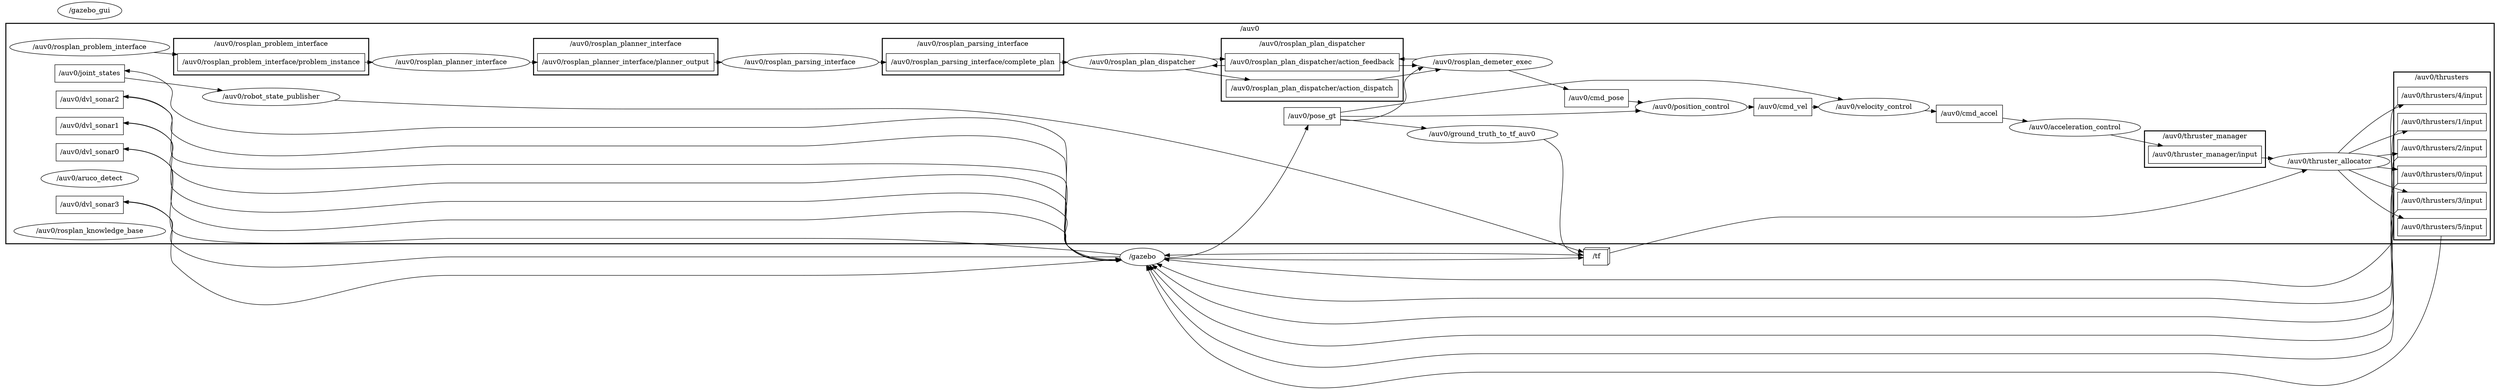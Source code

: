 digraph graphname {
	graph [bb="0,0,5118.5,793.61",
		compound=True,
		rank=same,
		rankdir=LR,
		ranksep=0.2
	];
	node [label="\N"];
	subgraph cluster___auv0 {
		graph [bb="8,296.61,5110.5,749.61",
			compound=True,
			label="/auv0",
			lheight=0.21,
			lp="2559.2,738.11",
			lwidth=0.56,
			rank=same,
			rankdir=LR,
			ranksep=0.2,
			style=bold
		];
		subgraph cluster___auv0__thrusters {
			graph [bb="4904.5,304.61,5102.5,649.61",
				compound=True,
				label="/auv0/thrusters",
				lheight=0.21,
				lp="5003.5,638.11",
				lwidth=1.54,
				rank=same,
				rankdir=LR,
				ranksep=0.2,
				style=bold
			];
			t___auv0__thrusters__4__input			 [URL=topic_3A__auv0__thrusters__4__input,
				height=0.5,
				label="/auv0/thrusters/4/input",
				pos="5003.5,600.61",
				shape=box,
				tooltip="topic:/auv0/thrusters/4/input",
				width=2.5278];
			t___auv0__thrusters__1__input			 [URL=topic_3A__auv0__thrusters__1__input,
				height=0.5,
				label="/auv0/thrusters/1/input",
				pos="5003.5,546.61",
				shape=box,
				tooltip="topic:/auv0/thrusters/1/input",
				width=2.5278];
			t___auv0__thrusters__2__input			 [URL=topic_3A__auv0__thrusters__2__input,
				height=0.5,
				label="/auv0/thrusters/2/input",
				pos="5003.5,492.61",
				shape=box,
				tooltip="topic:/auv0/thrusters/2/input",
				width=2.5278];
			t___auv0__thrusters__0__input			 [URL=topic_3A__auv0__thrusters__0__input,
				height=0.5,
				label="/auv0/thrusters/0/input",
				pos="5003.5,438.61",
				shape=box,
				tooltip="topic:/auv0/thrusters/0/input",
				width=2.5278];
			t___auv0__thrusters__3__input			 [URL=topic_3A__auv0__thrusters__3__input,
				height=0.5,
				label="/auv0/thrusters/3/input",
				pos="5003.5,384.61",
				shape=box,
				tooltip="topic:/auv0/thrusters/3/input",
				width=2.5278];
			t___auv0__thrusters__5__input			 [URL=topic_3A__auv0__thrusters__5__input,
				height=0.5,
				label="/auv0/thrusters/5/input",
				pos="5003.5,330.61",
				shape=box,
				tooltip="topic:/auv0/thrusters/5/input",
				width=2.5278];
		}
		subgraph cluster___auv0__rosplan_parsing_interface {
			graph [bb="1805,643.61,2177,718.61",
				compound=True,
				label="/auv0/rosplan_parsing_interface",
				lheight=0.21,
				lp="1991,707.11",
				lwidth=3.21,
				rank=same,
				rankdir=LR,
				ranksep=0.2,
				style=bold
			];
			t___auv0__rosplan_parsing_interface__complete_plan			 [URL=topic_3A__auv0__rosplan_parsing_interface__complete_plan,
				height=0.5,
				label="/auv0/rosplan_parsing_interface/complete_plan",
				pos="1991,669.61",
				shape=box,
				tooltip="topic:/auv0/rosplan_parsing_interface/complete_plan",
				width=4.9444];
		}
		subgraph cluster___auv0__thruster_manager {
			graph [bb="4393.5,453.61,4641.5,528.61",
				compound=True,
				label="/auv0/thruster_manager",
				lheight=0.21,
				lp="4517.5,517.11",
				lwidth=2.42,
				rank=same,
				rankdir=LR,
				ranksep=0.2,
				style=bold
			];
			t___auv0__thruster_manager__input			 [URL=topic_3A__auv0__thruster_manager__input,
				height=0.5,
				label="/auv0/thruster_manager/input",
				pos="4517.5,479.61",
				shape=box,
				tooltip="topic:/auv0/thruster_manager/input",
				width=3.2222];
		}
		subgraph cluster___auv0__rosplan_plan_dispatcher {
			graph [bb="2499.8,589.61,2872.8,718.61",
				compound=True,
				label="/auv0/rosplan_plan_dispatcher",
				lheight=0.21,
				lp="2686.3,707.11",
				lwidth=3.06,
				rank=same,
				rankdir=LR,
				ranksep=0.2,
				style=bold
			];
			t___auv0__rosplan_plan_dispatcher__action_feedback			 [URL=topic_3A__auv0__rosplan_plan_dispatcher__action_feedback,
				height=0.5,
				label="/auv0/rosplan_plan_dispatcher/action_feedback",
				pos="2686.3,669.61",
				shape=box,
				tooltip="topic:/auv0/rosplan_plan_dispatcher/action_feedback",
				width=4.9583];
			t___auv0__rosplan_plan_dispatcher__action_dispatch			 [URL=topic_3A__auv0__rosplan_plan_dispatcher__action_dispatch,
				height=0.5,
				label="/auv0/rosplan_plan_dispatcher/action_dispatch",
				pos="2686.3,615.61",
				shape=box,
				tooltip="topic:/auv0/rosplan_plan_dispatcher/action_dispatch",
				width=4.9028];
		}
		subgraph cluster___auv0__rosplan_planner_interface {
			graph [bb="1089.9,643.61,1467.9,718.61",
				compound=True,
				label="/auv0/rosplan_planner_interface",
				lheight=0.21,
				lp="1278.9,707.11",
				lwidth=3.22,
				rank=same,
				rankdir=LR,
				ranksep=0.2,
				style=bold
			];
			t___auv0__rosplan_planner_interface__planner_output			 [URL=topic_3A__auv0__rosplan_planner_interface__planner_output,
				height=0.5,
				label="/auv0/rosplan_planner_interface/planner_output",
				pos="1278.9,669.61",
				shape=box,
				tooltip="topic:/auv0/rosplan_planner_interface/planner_output",
				width=5.0278];
		}
		subgraph cluster___auv0__rosplan_problem_interface {
			graph [bb="351.57,643.61,751.57,718.61",
				compound=True,
				label="/auv0/rosplan_problem_interface",
				lheight=0.21,
				lp="551.57,707.11",
				lwidth=3.28,
				rank=same,
				rankdir=LR,
				ranksep=0.2,
				style=bold
			];
			t___auv0__rosplan_problem_interface__problem_instance			 [URL=topic_3A__auv0__rosplan_problem_interface__problem_instance,
				height=0.5,
				label="/auv0/rosplan_problem_interface/problem_instance",
				pos="551.57,669.61",
				shape=box,
				tooltip="topic:/auv0/rosplan_problem_interface/problem_instance",
				width=5.3333];
		}
		n___auv0__rosplan_plan_dispatcher		 [URL=__auv0__rosplan_plan_dispatcher,
			height=0.5,
			label="/auv0/rosplan_plan_dispatcher",
			pos="2338.4,669.61",
			shape=ellipse,
			tooltip="/auv0/rosplan_plan_dispatcher",
			width=4.2607];
		t___auv0__rosplan_parsing_interface__complete_plan -> n___auv0__rosplan_plan_dispatcher		 [penwidth=1,
			pos="e,2185,669.61 2169,669.61 2170.9,669.61 2172.7,669.61 2174.5,669.61"];
		n___auv0__thruster_allocator		 [URL=__auv0__thruster_allocator,
			height=0.5,
			label="/auv0/thruster_allocator",
			pos="4773,465.61",
			shape=ellipse,
			tooltip="/auv0/thruster_allocator",
			width=3.4303];
		t___auv0__thruster_manager__input -> n___auv0__thruster_allocator		 [penwidth=1,
			pos="e,4657,471.97 4633.7,473.25 4638,473.01 4642.4,472.77 4646.8,472.53"];
		t___auv0__rosplan_plan_dispatcher__action_feedback -> n___auv0__rosplan_plan_dispatcher		 [penwidth=1,
			pos="e,2481.2,662.96 2507.5,662.87 2502.2,662.87 2496.8,662.88 2491.4,662.91"];
		n___auv0__rosplan_demeter_exec		 [URL=__auv0__rosplan_demeter_exec,
			height=0.5,
			label="/auv0/rosplan_demeter_exec",
			pos="3035.5,669.61",
			shape=ellipse,
			tooltip="/auv0/rosplan_demeter_exec",
			width=3.9899];
		t___auv0__rosplan_plan_dispatcher__action_feedback -> n___auv0__rosplan_demeter_exec		 [penwidth=1,
			pos="e,2901.4,663.03 2865,662.86 2873.8,662.87 2882.6,662.9 2891.3,662.95"];
		t___auv0__rosplan_plan_dispatcher__action_dispatch -> n___auv0__rosplan_demeter_exec		 [penwidth=1,
			pos="e,2949.8,655.06 2813.2,633.63 2833.2,636.57 2853.6,639.63 2872.8,642.61 2894.5,645.99 2917.8,649.76 2939.8,653.4"];
		n___auv0__rosplan_parsing_interface		 [URL=__auv0__rosplan_parsing_interface,
			height=0.5,
			label="/auv0/rosplan_parsing_interface",
			pos="1636.5,669.61",
			shape=ellipse,
			tooltip="/auv0/rosplan_parsing_interface",
			width=4.4593];
		t___auv0__rosplan_planner_interface__planner_output -> n___auv0__rosplan_parsing_interface		 [penwidth=1,
			pos="e,1475.9,669.61 1460.1,669.61 1461.9,669.61 1463.7,669.61 1465.5,669.61"];
		n___auv0__rosplan_planner_interface		 [URL=__auv0__rosplan_planner_interface,
			height=0.5,
			label="/auv0/rosplan_planner_interface",
			pos="920.76,669.61",
			shape=ellipse,
			tooltip="/auv0/rosplan_planner_interface",
			width=4.4774];
		t___auv0__rosplan_problem_interface__problem_instance -> n___auv0__rosplan_planner_interface		 [penwidth=1,
			pos="e,759.46,669.61 743.73,669.61 745.54,669.61 747.35,669.61 749.15,669.61"];
		t___auv0__joint_states		 [URL=topic_3A__auv0__joint_states,
			height=0.5,
			label="/auv0/joint_states",
			pos="179.79,646.61",
			shape=box,
			tooltip="topic:/auv0/joint_states",
			width=1.9861];
		n___auv0__robot_state_publisher		 [URL=__auv0__robot_state_publisher,
			height=0.5,
			label="/auv0/robot_state_publisher",
			pos="551.57,598.61",
			shape=ellipse,
			tooltip="/auv0/robot_state_publisher",
			width=3.9177];
		t___auv0__joint_states -> n___auv0__robot_state_publisher		 [penwidth=1,
			pos="e,452.35,611.42 251.47,637.36 305.54,630.38 380.65,620.68 442.2,612.73"];
		t___auv0__pose_gt		 [URL=topic_3A__auv0__pose_gt,
			height=0.5,
			label="/auv0/pose_gt",
			pos="2686.3,558.61",
			shape=box,
			tooltip="topic:/auv0/pose_gt",
			width=1.6111];
		n___auv0__position_control		 [URL=__auv0__position_control,
			height=0.5,
			label="/auv0/position_control",
			pos="3463.5,577.61",
			shape=ellipse,
			tooltip="/auv0/position_control",
			width=3.1775];
		t___auv0__pose_gt -> n___auv0__position_control		 [penwidth=1,
			pos="e,3360.2,569.88 2744.5,558.45 2858.1,558.36 3117.4,559.31 3335.2,568.61 3340,568.82 3344.9,569.06 3349.9,569.32"];
		n___auv0__velocity_control		 [URL=__auv0__velocity_control,
			height=0.5,
			label="/auv0/velocity_control",
			pos="3838.7,577.61",
			shape=ellipse,
			tooltip="/auv0/velocity_control",
			width=3.1594];
		t___auv0__pose_gt -> n___auv0__velocity_control		 [penwidth=1,
			pos="e,3775.4,592.64 2744.5,566.85 2881.8,586.14 3217.9,632.61 3269.7,632.61 3269.7,632.61 3269.7,632.61 3463.5,632.61 3569.4,632.61 3690.2,610.92 3765.5,594.78"];
		t___auv0__pose_gt -> n___auv0__rosplan_demeter_exec		 [penwidth=1,
			pos="e,2914.2,659.95 2744.7,550.45 2786,548.18 2839.8,552.91 2872.8,585.61 2889.4,602.07 2864.7,620.66 2880.8,637.61 2887.8,644.99 2896,650.91 2905,655.62"];
		n___auv0__ground_truth_to_tf_auv0		 [URL=__auv0__ground_truth_to_tf_auv0,
			height=0.5,
			label="/auv0/ground_truth_to_tf_auv0",
			pos="3035.5,521.61",
			shape=ellipse,
			tooltip="/auv0/ground_truth_to_tf_auv0",
			width=4.2968];
		t___auv0__pose_gt -> n___auv0__ground_truth_to_tf_auv0		 [penwidth=1,
			pos="e,2921.1,533.73 2744.3,552.46 2789.6,547.66 2854.1,540.83 2910.9,534.81"];
		t___auv0__cmd_pose		 [URL=topic_3A__auv0__cmd_pose,
			height=0.5,
			label="/auv0/cmd_pose",
			pos="3269.7,595.61",
			shape=box,
			tooltip="topic:/auv0/cmd_pose",
			width=1.8194];
		t___auv0__cmd_pose -> n___auv0__position_control		 [penwidth=1,
			pos="e,3364.9,586.77 3335.3,589.52 3341.6,588.94 3348,588.34 3354.6,587.73"];
		t___auv0__cmd_vel		 [URL=topic_3A__auv0__cmd_vel,
			height=0.5,
			label="/auv0/cmd_vel",
			pos="3651.4,577.61",
			shape=box,
			tooltip="topic:/auv0/cmd_vel",
			width=1.6528];
		t___auv0__cmd_vel -> n___auv0__velocity_control		 [penwidth=1,
			pos="e,3724.7,577.61 3710.9,577.61 3712.1,577.61 3713.2,577.61 3714.3,577.61"];
		t___auv0__cmd_accel		 [URL=topic_3A__auv0__cmd_accel,
			height=0.5,
			label="/auv0/cmd_accel",
			pos="4034.4,563.61",
			shape=box,
			tooltip="topic:/auv0/cmd_accel",
			width=1.8889];
		n___auv0__acceleration_control		 [URL=__auv0__acceleration_control,
			height=0.5,
			label="/auv0/acceleration_control",
			pos="4251,535.61",
			shape=ellipse,
			tooltip="/auv0/acceleration_control",
			width=3.7372];
		t___auv0__cmd_accel -> n___auv0__acceleration_control		 [penwidth=1,
			pos="e,4154.2,548.13 4102.6,554.79 4115.8,553.09 4129.9,551.27 4144,549.45"];
		t___auv0__dvl_sonar1		 [URL=topic_3A__auv0__dvl_sonar1,
			height=0.5,
			label="/auv0/dvl_sonar1",
			pos="179.79,538.61",
			shape=box,
			tooltip="topic:/auv0/dvl_sonar1",
			width=1.9167];
		t___auv0__dvl_sonar0		 [URL=topic_3A__auv0__dvl_sonar0,
			height=0.5,
			label="/auv0/dvl_sonar0",
			pos="179.79,484.61",
			shape=box,
			tooltip="topic:/auv0/dvl_sonar0",
			width=1.9167];
		t___auv0__dvl_sonar3		 [URL=topic_3A__auv0__dvl_sonar3,
			height=0.5,
			label="/auv0/dvl_sonar3",
			pos="179.79,376.61",
			shape=box,
			tooltip="topic:/auv0/dvl_sonar3",
			width=1.9167];
		t___auv0__dvl_sonar2		 [URL=topic_3A__auv0__dvl_sonar2,
			height=0.5,
			label="/auv0/dvl_sonar2",
			pos="179.79,592.61",
			shape=box,
			tooltip="topic:/auv0/dvl_sonar2",
			width=1.9167];
		n___auv0__aruco_detect		 [URL=__auv0__aruco_detect,
			height=0.5,
			label="/auv0/aruco_detect",
			pos="179.79,430.61",
			shape=ellipse,
			tooltip="/auv0/aruco_detect",
			width=2.7803];
		n___auv0__position_control -> t___auv0__cmd_vel		 [penwidth=1,
			pos="e,3591.5,577.61 3578,577.61 3579.1,577.61 3580.3,577.61 3581.4,577.61"];
		n___auv0__rosplan_planner_interface -> t___auv0__rosplan_planner_interface__planner_output		 [penwidth=1,
			pos="e,1097.7,669.61 1082,669.61 1083.8,669.61 1085.6,669.61 1087.4,669.61"];
		n___auv0__velocity_control -> t___auv0__cmd_accel		 [penwidth=1,
			pos="e,3966.3,568.48 3942.6,570.18 3947.1,569.86 3951.6,569.54 3956.1,569.22"];
		n___auv0__rosplan_plan_dispatcher -> t___auv0__rosplan_plan_dispatcher__action_feedback		 [penwidth=1,
			pos="e,2507.5,676.36 2481.2,676.27 2486.5,676.3 2491.8,676.32 2497.2,676.34"];
		n___auv0__rosplan_plan_dispatcher -> t___auv0__rosplan_plan_dispatcher__action_dispatch		 [penwidth=1,
			pos="e,2559.1,633.65 2425.5,654.69 2449.5,650.66 2475.6,646.38 2499.8,642.61 2515.6,640.14 2532.3,637.62 2548.8,635.17"];
		n___auv0__rosplan_parsing_interface -> t___auv0__rosplan_parsing_interface__complete_plan		 [penwidth=1,
			pos="e,1812.9,669.61 1797.1,669.61 1798.9,669.61 1800.7,669.61 1802.5,669.61"];
		n___auv0__thruster_allocator -> t___auv0__thrusters__4__input		 [penwidth=1,
			pos="e,4925,582.56 4789.9,483.67 4813.5,507.65 4858.3,549.75 4904.5,573.61 4908,575.45 4911.7,577.17 4915.5,578.78"];
		n___auv0__thruster_allocator -> t___auv0__thrusters__1__input		 [penwidth=1,
			pos="e,4933.1,528.58 4811.3,482.83 4837.3,494.13 4872.6,508.76 4904.5,519.61 4910.5,521.67 4916.8,523.67 4923.1,525.6"];
		n___auv0__thruster_allocator -> t___auv0__thrusters__2__input		 [penwidth=1,
			pos="e,4912.2,481.93 4869.4,476.91 4880.3,478.18 4891.3,479.48 4902.3,480.76"];
		n___auv0__thruster_allocator -> t___auv0__thrusters__0__input		 [penwidth=1,
			pos="e,4912.2,449.3 4869.4,454.32 4880.3,453.05 4891.3,451.75 4902.3,450.47"];
		n___auv0__thruster_allocator -> t___auv0__thrusters__3__input		 [penwidth=1,
			pos="e,4933.1,402.65 4811.3,448.39 4837.3,437.1 4872.6,422.46 4904.5,411.61 4910.5,409.56 4916.8,407.55 4923.1,405.62"];
		n___auv0__thruster_allocator -> t___auv0__thrusters__5__input		 [penwidth=1,
			pos="e,4925,348.66 4789.9,447.56 4813.5,423.58 4858.3,381.48 4904.5,357.61 4908,355.78 4911.7,354.06 4915.5,352.45"];
		n___auv0__rosplan_demeter_exec -> t___auv0__rosplan_plan_dispatcher__action_feedback		 [penwidth=1,
			pos="e,2865,676.36 2901.4,676.2 2892.7,676.27 2883.9,676.32 2875,676.34"];
		n___auv0__rosplan_demeter_exec -> t___auv0__cmd_pose		 [penwidth=1,
			pos="e,3212.6,613.63 3088.6,652.82 3122.4,642.14 3166.5,628.22 3202.7,616.79"];
		n___auv0__rosplan_problem_interface		 [URL=__auv0__rosplan_problem_interface,
			height=0.5,
			label="/auv0/rosplan_problem_interface",
			pos="179.79,700.61",
			shape=ellipse,
			tooltip="/auv0/rosplan_problem_interface",
			width=4.5496];
		n___auv0__rosplan_problem_interface -> t___auv0__rosplan_problem_interface__problem_instance		 [penwidth=1,
			pos="e,359.3,685.64 310.34,689.73 323.01,688.67 336.06,687.58 349.22,686.49"];
		n___auv0__rosplan_knowledge_base		 [URL=__auv0__rosplan_knowledge_base,
			height=0.5,
			label="/auv0/rosplan_knowledge_base",
			pos="179.79,322.61",
			shape=ellipse,
			tooltip="/auv0/rosplan_knowledge_base",
			width=4.3149];
		n___auv0__acceleration_control -> t___auv0__thruster_manager__input		 [penwidth=1,
			pos="e,4431.8,497.62 4323.4,520.38 4353.8,514.02 4389.4,506.52 4421.8,499.71"];
	}
	n___gazebo	 [URL=__gazebo,
		height=0.5,
		label="/gazebo",
		pos="2338.4,269.61",
		shape=ellipse,
		tooltip="/gazebo",
		width=1.2818];
	t___auv0__thrusters__4__input -> n___gazebo	 [penwidth=1,
		pos="e,2382.8,264.54 4913.4,582.56 4910.1,579.94 4907.1,576.97 4904.5,573.61 4885.2,549.06 4916.8,316.34 4896.5,292.61 4785,162.53 4688.8,222.61 4517.5,222.61 3035.5,222.61 3035.5,222.61 3035.5,222.61 2795.6,222.61 2510.3,250.67 2392.9,263.43"];
	t___auv0__thrusters__1__input -> n___gazebo	 [penwidth=1,
		pos="e,2367.3,255.48 4913.4,528.57 4910.1,525.95 4907.1,522.98 4904.5,519.61 4893.8,506.01 4908.5,221.06 4896.5,208.61 4837.9,147.83 4601.9,184.61 4517.5,184.61 3035.5,184.61 3035.5,184.61 3035.5,184.61 2797.2,184.61 2733.2,160.55 2499.8,208.61 2456.2,217.59 2408.8,236.71 2376.7,251.16"];
	t___auv0__thrusters__2__input -> n___gazebo	 [penwidth=1,
		pos="e,2357.7,253.2 4913.4,474.57 4910.1,471.94 4907.1,468.98 4904.5,465.61 4894.3,452.72 4907.9,182.41 4896.5,170.61 4837.9,109.88 4601.9,146.61 4517.5,146.61 3035.5,146.61 3035.5,146.61 3035.5,146.61 2797.2,146.61 2727.6,100.75 2499.8,170.61 2448.1,186.47 2396.2,222.84 2365.7,246.8"];
	t___auv0__thrusters__0__input -> n___gazebo	 [penwidth=1,
		pos="e,2352.1,252.08 4913.4,420.56 4910.1,417.94 4907.1,414.97 4904.5,411.61 4885.3,387.24 4918,154.92 4896.5,132.61 4837.8,71.921 4601.9,108.61 4517.5,108.61 3035.5,108.61 3035.5,108.61 3035.5,108.61 2797.2,108.61 2721.6,45.475 2499.8,132.61 2439.9,156.15 2386.4,211.61 2358.6,244.3"];
	t___auv0__thrusters__3__input -> n___gazebo	 [penwidth=1,
		pos="e,2348.2,251.77 4913.4,366.55 4910.1,363.94 4907.1,360.97 4904.5,357.61 4886.4,334.65 4916.8,115.62 4896.5,94.613 4837.8,33.972 4601.9,70.613 4517.5,70.613 3035.5,70.613 3035.5,70.613 3035.5,70.613 2797.2,70.613 2715.9,-5.8848 2499.8,94.613 2431.1,126.55 2378.1,202.42 2353.5,242.97"];
	t___auv0__thrusters__5__input -> n___gazebo	 [penwidth=1,
		pos="e,2345.6,251.64 5002.7,312.3 4999.4,261.67 4982.5,119.42 4896.5,56.613 4760.2,-42.937 4686.3,32.613 4517.5,32.613 3035.5,32.613 3035.5,32.613 3035.5,32.613 2797.2,32.613 2710.8,-54.196 2499.8,56.613 2421.9,97.496 2370.9,194.58 2349.6,242.25"];
	t___auv0__dvl_sonar1 -> n___gazebo	 [penwidth=1,
		pos="e,2295.1,263.27 248.8,545.51 282.22,544.84 320.09,537.39 343.57,511.61 360.67,492.84 333.21,415.16 351.57,397.61 397.31,353.91 857.49,383.61 920.76,383.61 920.76,383.61 920.76,383.61 1636.5,383.61 1696.6,383.61 2132.9,396.52 2177,355.61 2197.7,336.41 2165.3,312.79 2185,292.61 2210.4,266.61 2251.7,261.64 2285,262.75"];
	t___auv0__dvl_sonar0 -> n___gazebo	 [penwidth=1,
		pos="e,2294.1,264.26 248.99,491.3 282.25,490.52 319.92,483.05 343.57,457.61 356.94,443.23 337.35,383.16 351.57,369.61 443.23,282.29 794.16,345.61 920.76,345.61 920.76,345.61 920.76,345.61 1636.5,345.61 1756.7,345.61 2083,396.56 2177,321.61 2187.5,313.28 2175,301.48 2185,292.61 2211.6,269.08 2251.4,263.68 2283.8,263.98"];
	t___auv0__dvl_sonar3 -> n___gazebo	 [penwidth=1,
		pos="e,2293.3,265.47 249.14,383.44 282.44,382.69 320.1,375.21 343.57,349.61 359.24,332.53 334.76,261.57 351.57,245.61 535.11,71.41 667.71,231.61 920.76,231.61 920.76,231.61 920.76,231.61 1636.5,231.61 1877.6,231.61 2164.5,254.24 2283,264.57"];
	t___auv0__dvl_sonar2 -> n___gazebo	 [penwidth=1,
		pos="e,2295.5,262.77 248.88,598.37 281.7,597.25 319.02,589.76 343.57,565.61 357.74,551.67 336.58,534.67 351.57,521.61 447.04,438.47 794.16,497.61 920.76,497.61 920.76,497.61 920.76,497.61 1636.5,497.61 1756.7,497.61 2092,558.64 2177,473.61 2191.2,459.38 2171.5,307.57 2185,292.61 2209.6,265.32 2251.5,260.58 2285.3,262.11"];
	n_n__tf	 [URL=topic_3A__tf,
		height=0.5,
		label="/tf",
		pos="3269.7,270.61",
		shape=box3d,
		tooltip="topic:/tf",
		width=0.75];
	n___auv0__robot_state_publisher -> n_n__tf	 [penwidth=1,
		pos="e,3242.6,279.59 681.27,591.47 826.72,584.08 1069.7,573.61 1278.9,573.61 1278.9,573.61 1278.9,573.61 1636.5,573.61 1877,573.61 1939.1,581.92 2177,546.61 2599.5,483.93 3095.9,327.47 3233,282.74"];
	n___auv0__ground_truth_to_tf_auv0 -> n_n__tf	 [penwidth=1,
		pos="e,3242.6,272.75 3161.3,510.98 3172.2,505.75 3182.1,498.8 3190.2,489.61 3219.1,456.59 3177.3,327.32 3204.2,292.61 3211.1,283.61 3221.9,278.26 3232.8,275.09"];
	n_n__tf -> n___auv0__thruster_allocator	 [penwidth=1,
		pos="e,4727.6,448.79 3296.9,277.94 3372,297.88 3580.8,351.61 3651.4,351.61 3651.4,351.61 3651.4,351.61 4251,351.61 4424.8,351.61 4623.8,412.68 4718,445.43"];
	n_n__tf -> n___gazebo	 [penwidth=1,
		pos="e,2383.9,272.79 3242.4,273.06 3114.2,278.29 2570.6,278.02 2394.1,273.09"];
	n___gazebo -> t___auv0__joint_states	 [penwidth=1,
		pos="e,251.52,652.43 2295.5,262.72 2260.3,259.76 2212,262.4 2185,292.61 2168.9,310.6 2194,492.46 2177,509.61 2092.5,595.12 1756.7,535.61 1636.5,535.61 920.76,535.61 920.76,535.61 920.76,535.61 794.02,535.61 445.64,486.68 351.57,571.61 335.52,586.11 358.88,604.33 343.57,619.61 322.32,640.83 291.22,649.25 261.83,651.77"];
	n___gazebo -> t___auv0__pose_gt	 [penwidth=1,
		pos="e,2679.1,540.56 2384.5,267.48 2416.7,268.05 2459.5,273.1 2491.8,292.61 2587.6,350.61 2650.6,475.51 2675,531.03"];
	n___gazebo -> t___auv0__dvl_sonar1	 [penwidth=1,
		pos="e,249.09,544.99 2295.4,262.96 2260.5,260.22 2212.5,263.03 2185,292.61 2169.1,309.75 2193.8,381.33 2177,397.61 2090.7,481.28 1756.7,421.61 1636.5,421.61 920.76,421.61 920.76,421.61 920.76,421.61 794.16,421.61 444.53,359.68 351.57,445.61 329.87,465.67 364.01,490.28 343.57,511.61 322.08,534.05 289.64,542.37 259.28,544.5"];
	n___gazebo -> t___auv0__dvl_sonar0	 [penwidth=1,
		pos="e,248.92,491.63 2293.6,274.39 2261.2,277.69 2216.5,281.94 2177,284.61 1937.1,300.86 1876.9,307.61 1636.5,307.61 920.76,307.61 920.76,307.61 920.76,307.61 857.49,307.61 397.06,277.65 351.57,321.61 329.8,342.65 363.83,435.12 343.57,457.61 322.61,480.89 289.91,489.27 259.23,491.2"];
	n___gazebo -> t___auv0__dvl_sonar3	 [penwidth=1,
		pos="e,248.86,382.77 2292,269.61 2179.5,269.61 1883.6,269.61 1636.5,269.61 920.76,269.61 920.76,269.61 920.76,269.61 794.16,269.61 445.44,208.67 351.57,293.61 332.93,310.48 361.16,331.65 343.57,349.61 321.84,371.82 289.36,380.11 259.04,382.27"];
	n___gazebo -> t___auv0__dvl_sonar2	 [penwidth=1,
		pos="e,249.04,599.34 2295.3,262.83 2260.2,260 2212.2,262.77 2185,292.61 2163.9,315.8 2199.3,411.52 2177,433.61 2134.3,475.95 1696.6,459.61 1636.5,459.61 920.76,459.61 920.76,459.61 920.76,459.61 857.49,459.61 397.67,430.29 351.57,473.61 336.62,487.67 357.52,550.56 343.57,565.61 322.37,588.5 289.81,596.86 259.29,598.89"];
	n___gazebo -> n_n__tf	 [penwidth=1,
		pos="e,3242.4,268.1 2383.9,266.53 2544.8,261.79 3084.4,262.46 3232.1,267.7"];
	n___gazebo_gui	 [URL=__gazebo_gui,
		height=0.5,
		label="/gazebo_gui",
		pos="179.79,775.61",
		shape=ellipse,
		tooltip="/gazebo_gui",
		width=1.8234];
}
